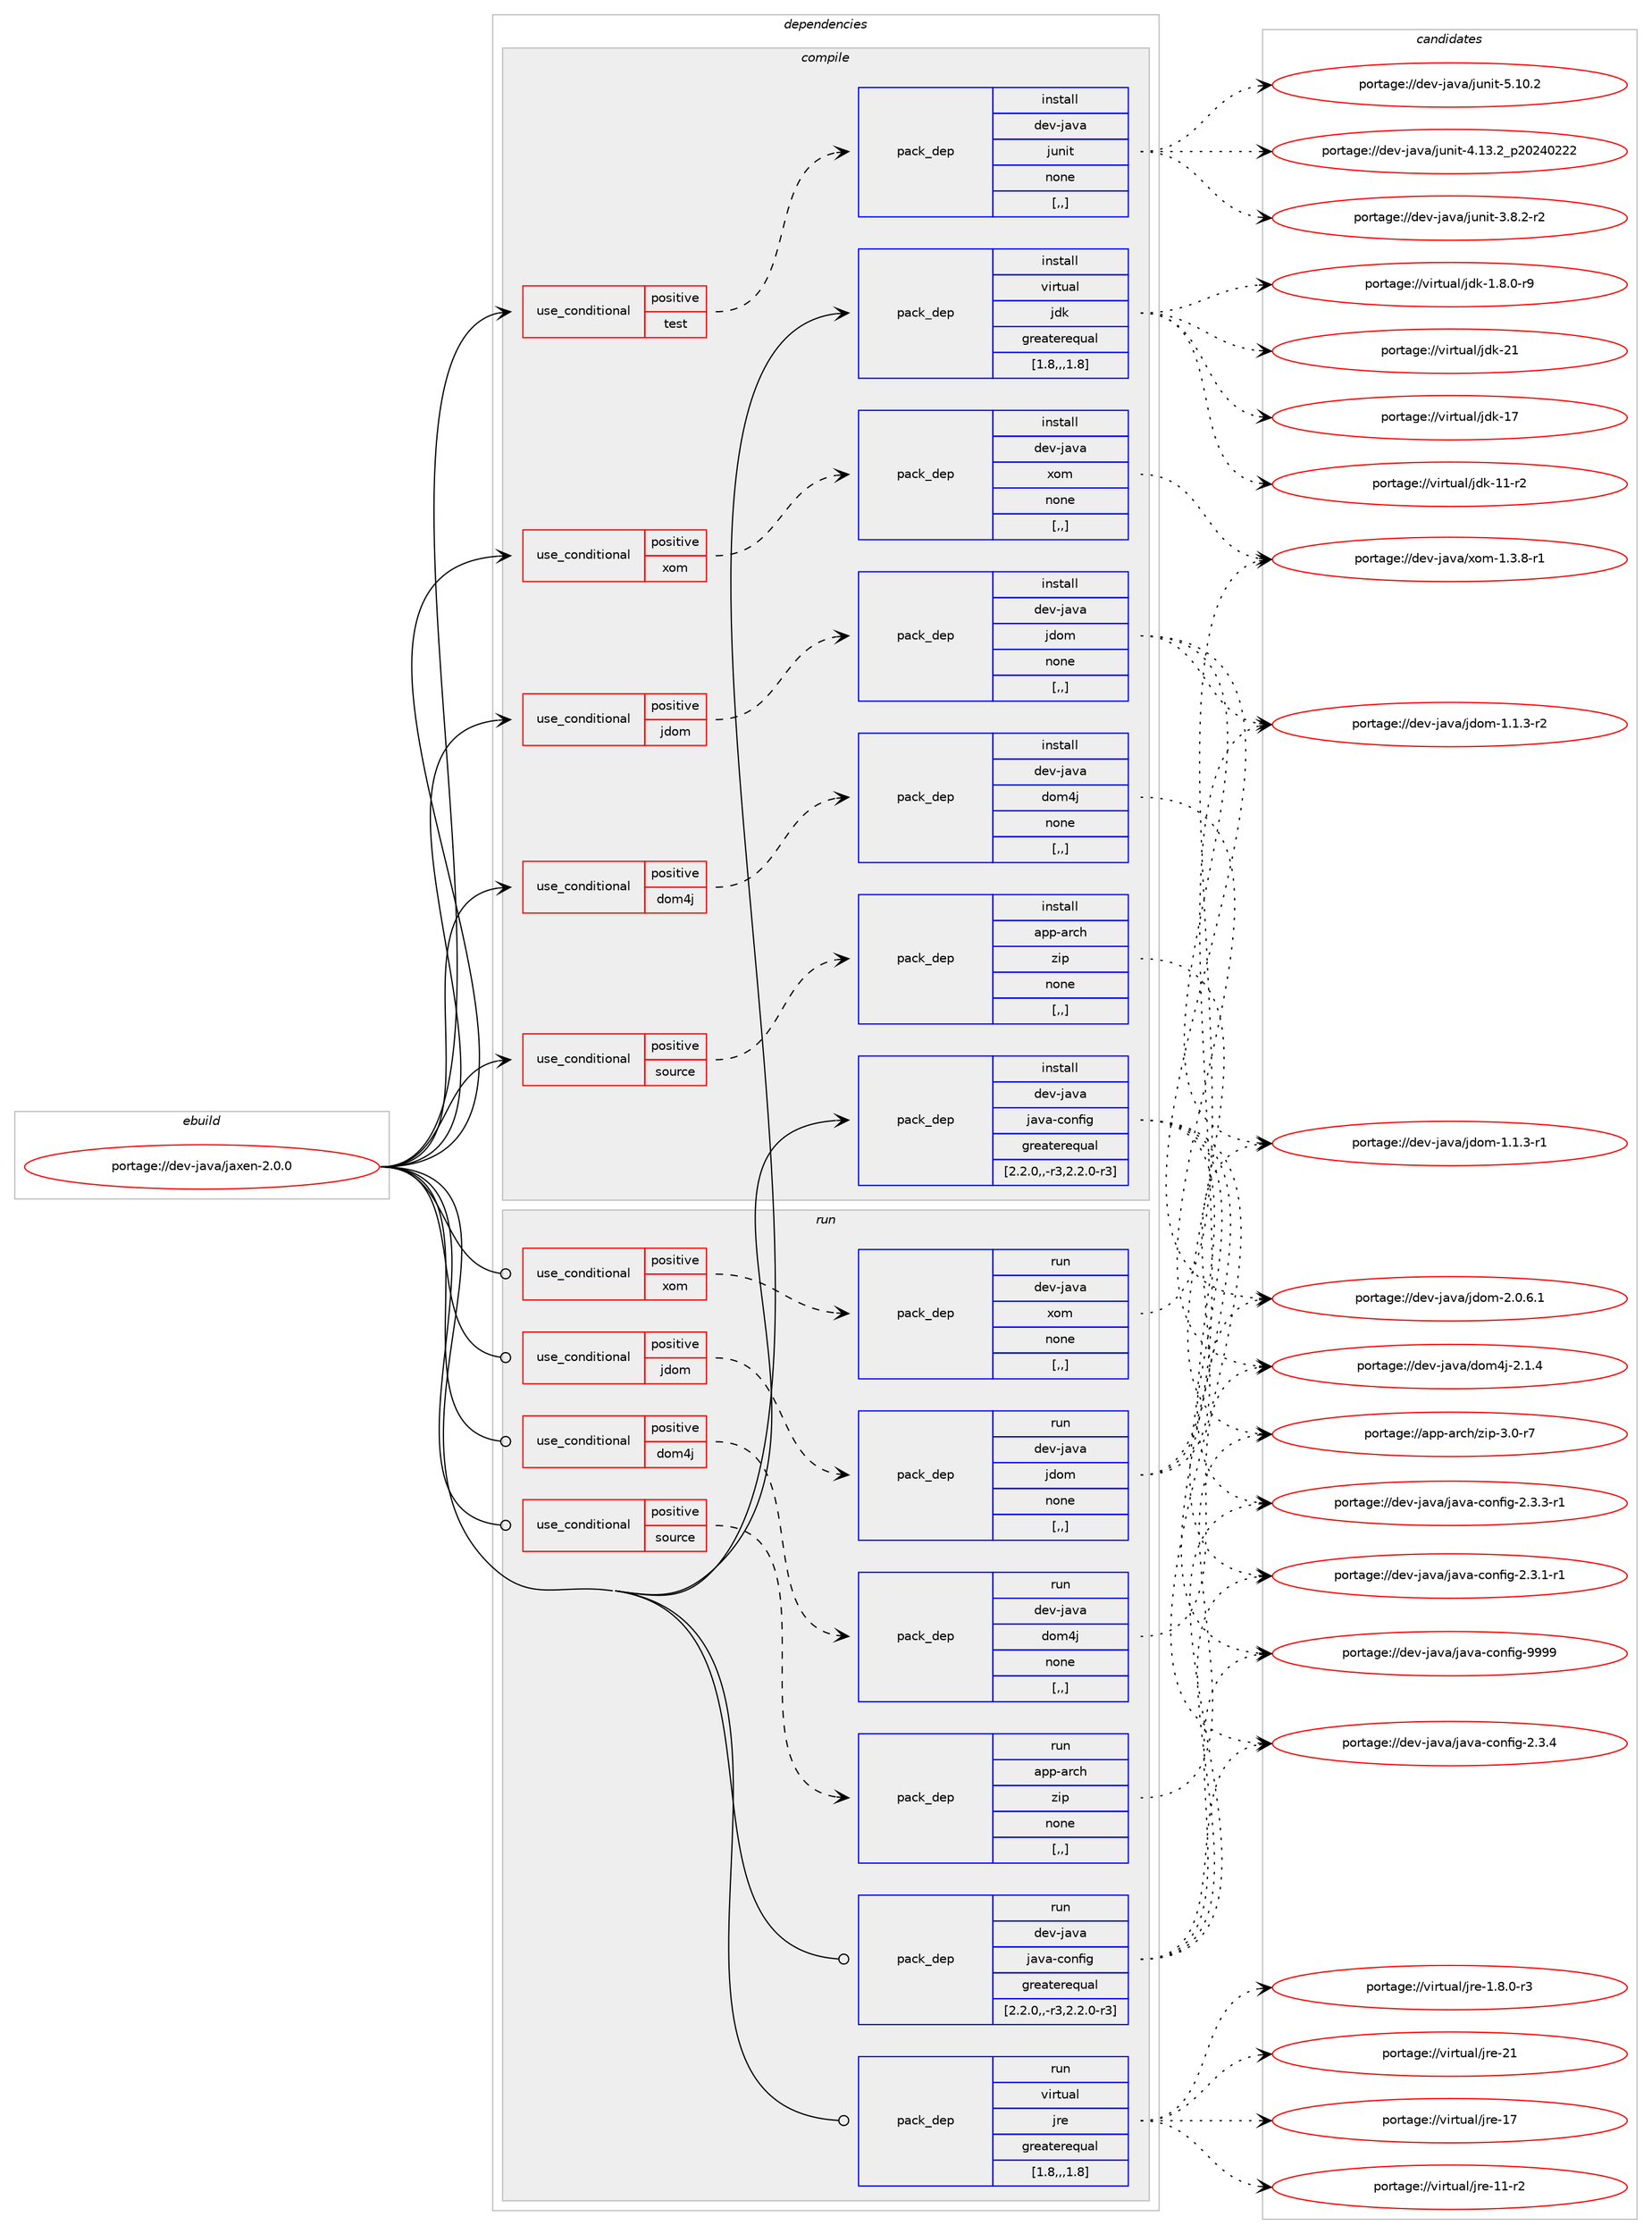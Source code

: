 digraph prolog {

# *************
# Graph options
# *************

newrank=true;
concentrate=true;
compound=true;
graph [rankdir=LR,fontname=Helvetica,fontsize=10,ranksep=1.5];#, ranksep=2.5, nodesep=0.2];
edge  [arrowhead=vee];
node  [fontname=Helvetica,fontsize=10];

# **********
# The ebuild
# **********

subgraph cluster_leftcol {
color=gray;
rank=same;
label=<<i>ebuild</i>>;
id [label="portage://dev-java/jaxen-2.0.0", color=red, width=4, href="../dev-java/jaxen-2.0.0.svg"];
}

# ****************
# The dependencies
# ****************

subgraph cluster_midcol {
color=gray;
label=<<i>dependencies</i>>;
subgraph cluster_compile {
fillcolor="#eeeeee";
style=filled;
label=<<i>compile</i>>;
subgraph cond21815 {
dependency94185 [label=<<TABLE BORDER="0" CELLBORDER="1" CELLSPACING="0" CELLPADDING="4"><TR><TD ROWSPAN="3" CELLPADDING="10">use_conditional</TD></TR><TR><TD>positive</TD></TR><TR><TD>dom4j</TD></TR></TABLE>>, shape=none, color=red];
subgraph pack71327 {
dependency94186 [label=<<TABLE BORDER="0" CELLBORDER="1" CELLSPACING="0" CELLPADDING="4" WIDTH="220"><TR><TD ROWSPAN="6" CELLPADDING="30">pack_dep</TD></TR><TR><TD WIDTH="110">install</TD></TR><TR><TD>dev-java</TD></TR><TR><TD>dom4j</TD></TR><TR><TD>none</TD></TR><TR><TD>[,,]</TD></TR></TABLE>>, shape=none, color=blue];
}
dependency94185:e -> dependency94186:w [weight=20,style="dashed",arrowhead="vee"];
}
id:e -> dependency94185:w [weight=20,style="solid",arrowhead="vee"];
subgraph cond21816 {
dependency94187 [label=<<TABLE BORDER="0" CELLBORDER="1" CELLSPACING="0" CELLPADDING="4"><TR><TD ROWSPAN="3" CELLPADDING="10">use_conditional</TD></TR><TR><TD>positive</TD></TR><TR><TD>jdom</TD></TR></TABLE>>, shape=none, color=red];
subgraph pack71328 {
dependency94188 [label=<<TABLE BORDER="0" CELLBORDER="1" CELLSPACING="0" CELLPADDING="4" WIDTH="220"><TR><TD ROWSPAN="6" CELLPADDING="30">pack_dep</TD></TR><TR><TD WIDTH="110">install</TD></TR><TR><TD>dev-java</TD></TR><TR><TD>jdom</TD></TR><TR><TD>none</TD></TR><TR><TD>[,,]</TD></TR></TABLE>>, shape=none, color=blue];
}
dependency94187:e -> dependency94188:w [weight=20,style="dashed",arrowhead="vee"];
}
id:e -> dependency94187:w [weight=20,style="solid",arrowhead="vee"];
subgraph cond21817 {
dependency94189 [label=<<TABLE BORDER="0" CELLBORDER="1" CELLSPACING="0" CELLPADDING="4"><TR><TD ROWSPAN="3" CELLPADDING="10">use_conditional</TD></TR><TR><TD>positive</TD></TR><TR><TD>source</TD></TR></TABLE>>, shape=none, color=red];
subgraph pack71329 {
dependency94190 [label=<<TABLE BORDER="0" CELLBORDER="1" CELLSPACING="0" CELLPADDING="4" WIDTH="220"><TR><TD ROWSPAN="6" CELLPADDING="30">pack_dep</TD></TR><TR><TD WIDTH="110">install</TD></TR><TR><TD>app-arch</TD></TR><TR><TD>zip</TD></TR><TR><TD>none</TD></TR><TR><TD>[,,]</TD></TR></TABLE>>, shape=none, color=blue];
}
dependency94189:e -> dependency94190:w [weight=20,style="dashed",arrowhead="vee"];
}
id:e -> dependency94189:w [weight=20,style="solid",arrowhead="vee"];
subgraph cond21818 {
dependency94191 [label=<<TABLE BORDER="0" CELLBORDER="1" CELLSPACING="0" CELLPADDING="4"><TR><TD ROWSPAN="3" CELLPADDING="10">use_conditional</TD></TR><TR><TD>positive</TD></TR><TR><TD>test</TD></TR></TABLE>>, shape=none, color=red];
subgraph pack71330 {
dependency94192 [label=<<TABLE BORDER="0" CELLBORDER="1" CELLSPACING="0" CELLPADDING="4" WIDTH="220"><TR><TD ROWSPAN="6" CELLPADDING="30">pack_dep</TD></TR><TR><TD WIDTH="110">install</TD></TR><TR><TD>dev-java</TD></TR><TR><TD>junit</TD></TR><TR><TD>none</TD></TR><TR><TD>[,,]</TD></TR></TABLE>>, shape=none, color=blue];
}
dependency94191:e -> dependency94192:w [weight=20,style="dashed",arrowhead="vee"];
}
id:e -> dependency94191:w [weight=20,style="solid",arrowhead="vee"];
subgraph cond21819 {
dependency94193 [label=<<TABLE BORDER="0" CELLBORDER="1" CELLSPACING="0" CELLPADDING="4"><TR><TD ROWSPAN="3" CELLPADDING="10">use_conditional</TD></TR><TR><TD>positive</TD></TR><TR><TD>xom</TD></TR></TABLE>>, shape=none, color=red];
subgraph pack71331 {
dependency94194 [label=<<TABLE BORDER="0" CELLBORDER="1" CELLSPACING="0" CELLPADDING="4" WIDTH="220"><TR><TD ROWSPAN="6" CELLPADDING="30">pack_dep</TD></TR><TR><TD WIDTH="110">install</TD></TR><TR><TD>dev-java</TD></TR><TR><TD>xom</TD></TR><TR><TD>none</TD></TR><TR><TD>[,,]</TD></TR></TABLE>>, shape=none, color=blue];
}
dependency94193:e -> dependency94194:w [weight=20,style="dashed",arrowhead="vee"];
}
id:e -> dependency94193:w [weight=20,style="solid",arrowhead="vee"];
subgraph pack71332 {
dependency94195 [label=<<TABLE BORDER="0" CELLBORDER="1" CELLSPACING="0" CELLPADDING="4" WIDTH="220"><TR><TD ROWSPAN="6" CELLPADDING="30">pack_dep</TD></TR><TR><TD WIDTH="110">install</TD></TR><TR><TD>dev-java</TD></TR><TR><TD>java-config</TD></TR><TR><TD>greaterequal</TD></TR><TR><TD>[2.2.0,,-r3,2.2.0-r3]</TD></TR></TABLE>>, shape=none, color=blue];
}
id:e -> dependency94195:w [weight=20,style="solid",arrowhead="vee"];
subgraph pack71333 {
dependency94196 [label=<<TABLE BORDER="0" CELLBORDER="1" CELLSPACING="0" CELLPADDING="4" WIDTH="220"><TR><TD ROWSPAN="6" CELLPADDING="30">pack_dep</TD></TR><TR><TD WIDTH="110">install</TD></TR><TR><TD>virtual</TD></TR><TR><TD>jdk</TD></TR><TR><TD>greaterequal</TD></TR><TR><TD>[1.8,,,1.8]</TD></TR></TABLE>>, shape=none, color=blue];
}
id:e -> dependency94196:w [weight=20,style="solid",arrowhead="vee"];
}
subgraph cluster_compileandrun {
fillcolor="#eeeeee";
style=filled;
label=<<i>compile and run</i>>;
}
subgraph cluster_run {
fillcolor="#eeeeee";
style=filled;
label=<<i>run</i>>;
subgraph cond21820 {
dependency94197 [label=<<TABLE BORDER="0" CELLBORDER="1" CELLSPACING="0" CELLPADDING="4"><TR><TD ROWSPAN="3" CELLPADDING="10">use_conditional</TD></TR><TR><TD>positive</TD></TR><TR><TD>dom4j</TD></TR></TABLE>>, shape=none, color=red];
subgraph pack71334 {
dependency94198 [label=<<TABLE BORDER="0" CELLBORDER="1" CELLSPACING="0" CELLPADDING="4" WIDTH="220"><TR><TD ROWSPAN="6" CELLPADDING="30">pack_dep</TD></TR><TR><TD WIDTH="110">run</TD></TR><TR><TD>dev-java</TD></TR><TR><TD>dom4j</TD></TR><TR><TD>none</TD></TR><TR><TD>[,,]</TD></TR></TABLE>>, shape=none, color=blue];
}
dependency94197:e -> dependency94198:w [weight=20,style="dashed",arrowhead="vee"];
}
id:e -> dependency94197:w [weight=20,style="solid",arrowhead="odot"];
subgraph cond21821 {
dependency94199 [label=<<TABLE BORDER="0" CELLBORDER="1" CELLSPACING="0" CELLPADDING="4"><TR><TD ROWSPAN="3" CELLPADDING="10">use_conditional</TD></TR><TR><TD>positive</TD></TR><TR><TD>jdom</TD></TR></TABLE>>, shape=none, color=red];
subgraph pack71335 {
dependency94200 [label=<<TABLE BORDER="0" CELLBORDER="1" CELLSPACING="0" CELLPADDING="4" WIDTH="220"><TR><TD ROWSPAN="6" CELLPADDING="30">pack_dep</TD></TR><TR><TD WIDTH="110">run</TD></TR><TR><TD>dev-java</TD></TR><TR><TD>jdom</TD></TR><TR><TD>none</TD></TR><TR><TD>[,,]</TD></TR></TABLE>>, shape=none, color=blue];
}
dependency94199:e -> dependency94200:w [weight=20,style="dashed",arrowhead="vee"];
}
id:e -> dependency94199:w [weight=20,style="solid",arrowhead="odot"];
subgraph cond21822 {
dependency94201 [label=<<TABLE BORDER="0" CELLBORDER="1" CELLSPACING="0" CELLPADDING="4"><TR><TD ROWSPAN="3" CELLPADDING="10">use_conditional</TD></TR><TR><TD>positive</TD></TR><TR><TD>source</TD></TR></TABLE>>, shape=none, color=red];
subgraph pack71336 {
dependency94202 [label=<<TABLE BORDER="0" CELLBORDER="1" CELLSPACING="0" CELLPADDING="4" WIDTH="220"><TR><TD ROWSPAN="6" CELLPADDING="30">pack_dep</TD></TR><TR><TD WIDTH="110">run</TD></TR><TR><TD>app-arch</TD></TR><TR><TD>zip</TD></TR><TR><TD>none</TD></TR><TR><TD>[,,]</TD></TR></TABLE>>, shape=none, color=blue];
}
dependency94201:e -> dependency94202:w [weight=20,style="dashed",arrowhead="vee"];
}
id:e -> dependency94201:w [weight=20,style="solid",arrowhead="odot"];
subgraph cond21823 {
dependency94203 [label=<<TABLE BORDER="0" CELLBORDER="1" CELLSPACING="0" CELLPADDING="4"><TR><TD ROWSPAN="3" CELLPADDING="10">use_conditional</TD></TR><TR><TD>positive</TD></TR><TR><TD>xom</TD></TR></TABLE>>, shape=none, color=red];
subgraph pack71337 {
dependency94204 [label=<<TABLE BORDER="0" CELLBORDER="1" CELLSPACING="0" CELLPADDING="4" WIDTH="220"><TR><TD ROWSPAN="6" CELLPADDING="30">pack_dep</TD></TR><TR><TD WIDTH="110">run</TD></TR><TR><TD>dev-java</TD></TR><TR><TD>xom</TD></TR><TR><TD>none</TD></TR><TR><TD>[,,]</TD></TR></TABLE>>, shape=none, color=blue];
}
dependency94203:e -> dependency94204:w [weight=20,style="dashed",arrowhead="vee"];
}
id:e -> dependency94203:w [weight=20,style="solid",arrowhead="odot"];
subgraph pack71338 {
dependency94205 [label=<<TABLE BORDER="0" CELLBORDER="1" CELLSPACING="0" CELLPADDING="4" WIDTH="220"><TR><TD ROWSPAN="6" CELLPADDING="30">pack_dep</TD></TR><TR><TD WIDTH="110">run</TD></TR><TR><TD>dev-java</TD></TR><TR><TD>java-config</TD></TR><TR><TD>greaterequal</TD></TR><TR><TD>[2.2.0,,-r3,2.2.0-r3]</TD></TR></TABLE>>, shape=none, color=blue];
}
id:e -> dependency94205:w [weight=20,style="solid",arrowhead="odot"];
subgraph pack71339 {
dependency94206 [label=<<TABLE BORDER="0" CELLBORDER="1" CELLSPACING="0" CELLPADDING="4" WIDTH="220"><TR><TD ROWSPAN="6" CELLPADDING="30">pack_dep</TD></TR><TR><TD WIDTH="110">run</TD></TR><TR><TD>virtual</TD></TR><TR><TD>jre</TD></TR><TR><TD>greaterequal</TD></TR><TR><TD>[1.8,,,1.8]</TD></TR></TABLE>>, shape=none, color=blue];
}
id:e -> dependency94206:w [weight=20,style="solid",arrowhead="odot"];
}
}

# **************
# The candidates
# **************

subgraph cluster_choices {
rank=same;
color=gray;
label=<<i>candidates</i>>;

subgraph choice71327 {
color=black;
nodesep=1;
choice1001011184510697118974710011110952106455046494652 [label="portage://dev-java/dom4j-2.1.4", color=red, width=4,href="../dev-java/dom4j-2.1.4.svg"];
dependency94186:e -> choice1001011184510697118974710011110952106455046494652:w [style=dotted,weight="100"];
}
subgraph choice71328 {
color=black;
nodesep=1;
choice100101118451069711897471061001111094550464846544649 [label="portage://dev-java/jdom-2.0.6.1", color=red, width=4,href="../dev-java/jdom-2.0.6.1.svg"];
choice100101118451069711897471061001111094549464946514511450 [label="portage://dev-java/jdom-1.1.3-r2", color=red, width=4,href="../dev-java/jdom-1.1.3-r2.svg"];
choice100101118451069711897471061001111094549464946514511449 [label="portage://dev-java/jdom-1.1.3-r1", color=red, width=4,href="../dev-java/jdom-1.1.3-r1.svg"];
dependency94188:e -> choice100101118451069711897471061001111094550464846544649:w [style=dotted,weight="100"];
dependency94188:e -> choice100101118451069711897471061001111094549464946514511450:w [style=dotted,weight="100"];
dependency94188:e -> choice100101118451069711897471061001111094549464946514511449:w [style=dotted,weight="100"];
}
subgraph choice71329 {
color=black;
nodesep=1;
choice9711211245971149910447122105112455146484511455 [label="portage://app-arch/zip-3.0-r7", color=red, width=4,href="../app-arch/zip-3.0-r7.svg"];
dependency94190:e -> choice9711211245971149910447122105112455146484511455:w [style=dotted,weight="100"];
}
subgraph choice71330 {
color=black;
nodesep=1;
choice1001011184510697118974710611711010511645534649484650 [label="portage://dev-java/junit-5.10.2", color=red, width=4,href="../dev-java/junit-5.10.2.svg"];
choice1001011184510697118974710611711010511645524649514650951125048505248505050 [label="portage://dev-java/junit-4.13.2_p20240222", color=red, width=4,href="../dev-java/junit-4.13.2_p20240222.svg"];
choice100101118451069711897471061171101051164551465646504511450 [label="portage://dev-java/junit-3.8.2-r2", color=red, width=4,href="../dev-java/junit-3.8.2-r2.svg"];
dependency94192:e -> choice1001011184510697118974710611711010511645534649484650:w [style=dotted,weight="100"];
dependency94192:e -> choice1001011184510697118974710611711010511645524649514650951125048505248505050:w [style=dotted,weight="100"];
dependency94192:e -> choice100101118451069711897471061171101051164551465646504511450:w [style=dotted,weight="100"];
}
subgraph choice71331 {
color=black;
nodesep=1;
choice100101118451069711897471201111094549465146564511449 [label="portage://dev-java/xom-1.3.8-r1", color=red, width=4,href="../dev-java/xom-1.3.8-r1.svg"];
dependency94194:e -> choice100101118451069711897471201111094549465146564511449:w [style=dotted,weight="100"];
}
subgraph choice71332 {
color=black;
nodesep=1;
choice10010111845106971189747106971189745991111101021051034557575757 [label="portage://dev-java/java-config-9999", color=red, width=4,href="../dev-java/java-config-9999.svg"];
choice1001011184510697118974710697118974599111110102105103455046514652 [label="portage://dev-java/java-config-2.3.4", color=red, width=4,href="../dev-java/java-config-2.3.4.svg"];
choice10010111845106971189747106971189745991111101021051034550465146514511449 [label="portage://dev-java/java-config-2.3.3-r1", color=red, width=4,href="../dev-java/java-config-2.3.3-r1.svg"];
choice10010111845106971189747106971189745991111101021051034550465146494511449 [label="portage://dev-java/java-config-2.3.1-r1", color=red, width=4,href="../dev-java/java-config-2.3.1-r1.svg"];
dependency94195:e -> choice10010111845106971189747106971189745991111101021051034557575757:w [style=dotted,weight="100"];
dependency94195:e -> choice1001011184510697118974710697118974599111110102105103455046514652:w [style=dotted,weight="100"];
dependency94195:e -> choice10010111845106971189747106971189745991111101021051034550465146514511449:w [style=dotted,weight="100"];
dependency94195:e -> choice10010111845106971189747106971189745991111101021051034550465146494511449:w [style=dotted,weight="100"];
}
subgraph choice71333 {
color=black;
nodesep=1;
choice1181051141161179710847106100107455049 [label="portage://virtual/jdk-21", color=red, width=4,href="../virtual/jdk-21.svg"];
choice1181051141161179710847106100107454955 [label="portage://virtual/jdk-17", color=red, width=4,href="../virtual/jdk-17.svg"];
choice11810511411611797108471061001074549494511450 [label="portage://virtual/jdk-11-r2", color=red, width=4,href="../virtual/jdk-11-r2.svg"];
choice11810511411611797108471061001074549465646484511457 [label="portage://virtual/jdk-1.8.0-r9", color=red, width=4,href="../virtual/jdk-1.8.0-r9.svg"];
dependency94196:e -> choice1181051141161179710847106100107455049:w [style=dotted,weight="100"];
dependency94196:e -> choice1181051141161179710847106100107454955:w [style=dotted,weight="100"];
dependency94196:e -> choice11810511411611797108471061001074549494511450:w [style=dotted,weight="100"];
dependency94196:e -> choice11810511411611797108471061001074549465646484511457:w [style=dotted,weight="100"];
}
subgraph choice71334 {
color=black;
nodesep=1;
choice1001011184510697118974710011110952106455046494652 [label="portage://dev-java/dom4j-2.1.4", color=red, width=4,href="../dev-java/dom4j-2.1.4.svg"];
dependency94198:e -> choice1001011184510697118974710011110952106455046494652:w [style=dotted,weight="100"];
}
subgraph choice71335 {
color=black;
nodesep=1;
choice100101118451069711897471061001111094550464846544649 [label="portage://dev-java/jdom-2.0.6.1", color=red, width=4,href="../dev-java/jdom-2.0.6.1.svg"];
choice100101118451069711897471061001111094549464946514511450 [label="portage://dev-java/jdom-1.1.3-r2", color=red, width=4,href="../dev-java/jdom-1.1.3-r2.svg"];
choice100101118451069711897471061001111094549464946514511449 [label="portage://dev-java/jdom-1.1.3-r1", color=red, width=4,href="../dev-java/jdom-1.1.3-r1.svg"];
dependency94200:e -> choice100101118451069711897471061001111094550464846544649:w [style=dotted,weight="100"];
dependency94200:e -> choice100101118451069711897471061001111094549464946514511450:w [style=dotted,weight="100"];
dependency94200:e -> choice100101118451069711897471061001111094549464946514511449:w [style=dotted,weight="100"];
}
subgraph choice71336 {
color=black;
nodesep=1;
choice9711211245971149910447122105112455146484511455 [label="portage://app-arch/zip-3.0-r7", color=red, width=4,href="../app-arch/zip-3.0-r7.svg"];
dependency94202:e -> choice9711211245971149910447122105112455146484511455:w [style=dotted,weight="100"];
}
subgraph choice71337 {
color=black;
nodesep=1;
choice100101118451069711897471201111094549465146564511449 [label="portage://dev-java/xom-1.3.8-r1", color=red, width=4,href="../dev-java/xom-1.3.8-r1.svg"];
dependency94204:e -> choice100101118451069711897471201111094549465146564511449:w [style=dotted,weight="100"];
}
subgraph choice71338 {
color=black;
nodesep=1;
choice10010111845106971189747106971189745991111101021051034557575757 [label="portage://dev-java/java-config-9999", color=red, width=4,href="../dev-java/java-config-9999.svg"];
choice1001011184510697118974710697118974599111110102105103455046514652 [label="portage://dev-java/java-config-2.3.4", color=red, width=4,href="../dev-java/java-config-2.3.4.svg"];
choice10010111845106971189747106971189745991111101021051034550465146514511449 [label="portage://dev-java/java-config-2.3.3-r1", color=red, width=4,href="../dev-java/java-config-2.3.3-r1.svg"];
choice10010111845106971189747106971189745991111101021051034550465146494511449 [label="portage://dev-java/java-config-2.3.1-r1", color=red, width=4,href="../dev-java/java-config-2.3.1-r1.svg"];
dependency94205:e -> choice10010111845106971189747106971189745991111101021051034557575757:w [style=dotted,weight="100"];
dependency94205:e -> choice1001011184510697118974710697118974599111110102105103455046514652:w [style=dotted,weight="100"];
dependency94205:e -> choice10010111845106971189747106971189745991111101021051034550465146514511449:w [style=dotted,weight="100"];
dependency94205:e -> choice10010111845106971189747106971189745991111101021051034550465146494511449:w [style=dotted,weight="100"];
}
subgraph choice71339 {
color=black;
nodesep=1;
choice1181051141161179710847106114101455049 [label="portage://virtual/jre-21", color=red, width=4,href="../virtual/jre-21.svg"];
choice1181051141161179710847106114101454955 [label="portage://virtual/jre-17", color=red, width=4,href="../virtual/jre-17.svg"];
choice11810511411611797108471061141014549494511450 [label="portage://virtual/jre-11-r2", color=red, width=4,href="../virtual/jre-11-r2.svg"];
choice11810511411611797108471061141014549465646484511451 [label="portage://virtual/jre-1.8.0-r3", color=red, width=4,href="../virtual/jre-1.8.0-r3.svg"];
dependency94206:e -> choice1181051141161179710847106114101455049:w [style=dotted,weight="100"];
dependency94206:e -> choice1181051141161179710847106114101454955:w [style=dotted,weight="100"];
dependency94206:e -> choice11810511411611797108471061141014549494511450:w [style=dotted,weight="100"];
dependency94206:e -> choice11810511411611797108471061141014549465646484511451:w [style=dotted,weight="100"];
}
}

}
